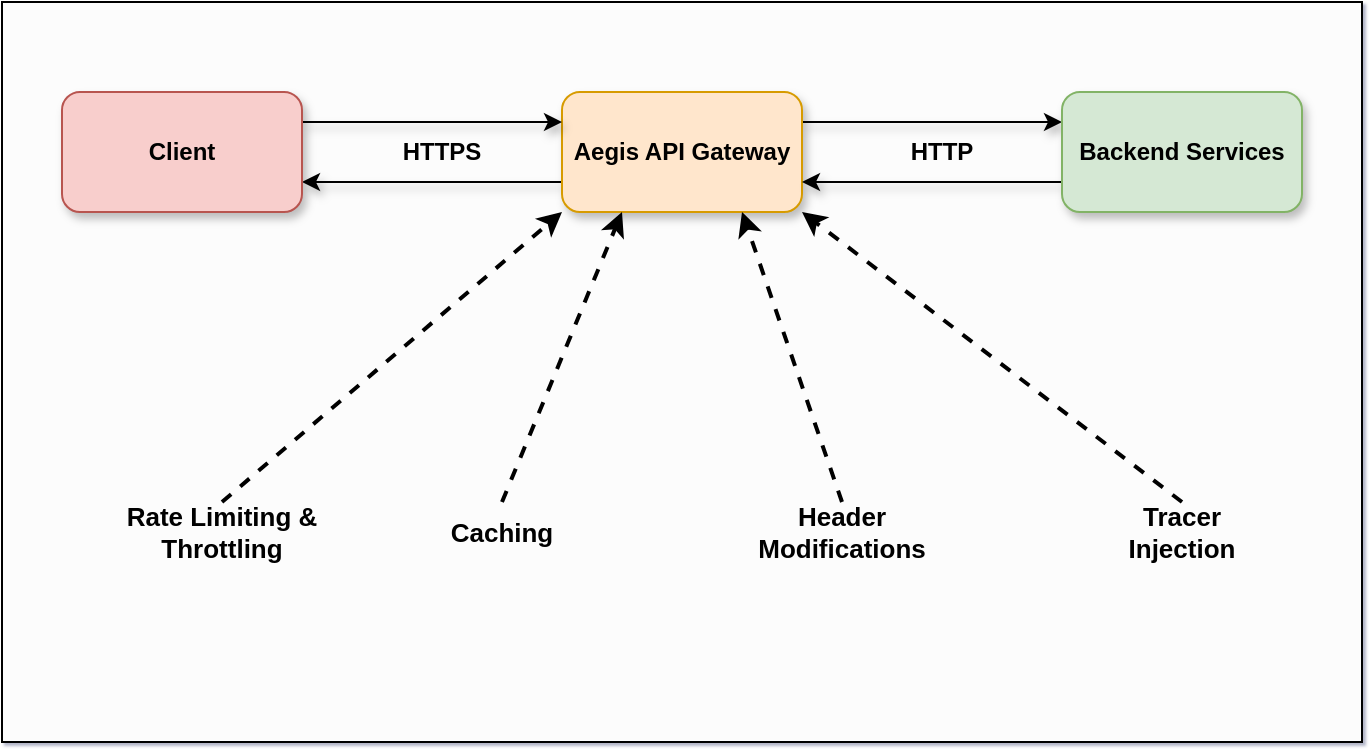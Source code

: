 <mxfile>
    <diagram id="ak7lTy2U5lJ3ArN7Nt3k" name="Page-1">
        <mxGraphModel dx="728" dy="692" grid="1" gridSize="10" guides="1" tooltips="1" connect="1" arrows="1" fold="1" page="1" pageScale="1" pageWidth="1169" pageHeight="827" background="none" math="0" shadow="1">
            <root>
                <mxCell id="0"/>
                <mxCell id="1" parent="0"/>
                <mxCell id="3" value="" style="rounded=0;whiteSpace=wrap;html=1;strokeWidth=1;fillColor=#FCFCFC;" vertex="1" parent="1">
                    <mxGeometry x="40" y="100" width="680" height="370" as="geometry"/>
                </mxCell>
                <mxCell id="9" style="edgeStyle=none;html=1;exitX=0;exitY=0.75;exitDx=0;exitDy=0;entryX=1;entryY=0.75;entryDx=0;entryDy=0;shadow=1;" edge="1" parent="1" source="5" target="7">
                    <mxGeometry relative="1" as="geometry"/>
                </mxCell>
                <mxCell id="10" style="edgeStyle=none;html=1;exitX=1;exitY=0.25;exitDx=0;exitDy=0;entryX=0;entryY=0.25;entryDx=0;entryDy=0;shadow=1;" edge="1" parent="1" source="5" target="6">
                    <mxGeometry relative="1" as="geometry"/>
                </mxCell>
                <mxCell id="5" value="" style="rounded=1;whiteSpace=wrap;html=1;fillColor=#ffe6cc;strokeColor=#d79b00;shadow=1;" vertex="1" parent="1">
                    <mxGeometry x="320" y="145" width="120" height="60" as="geometry"/>
                </mxCell>
                <mxCell id="11" style="edgeStyle=none;html=1;exitX=0;exitY=0.75;exitDx=0;exitDy=0;entryX=1;entryY=0.75;entryDx=0;entryDy=0;shadow=1;" edge="1" parent="1" source="6" target="5">
                    <mxGeometry relative="1" as="geometry"/>
                </mxCell>
                <mxCell id="6" value="" style="rounded=1;whiteSpace=wrap;html=1;fillColor=#d5e8d4;strokeColor=#82b366;shadow=1;" vertex="1" parent="1">
                    <mxGeometry x="570" y="145" width="120" height="60" as="geometry"/>
                </mxCell>
                <mxCell id="8" style="edgeStyle=none;html=1;exitX=1;exitY=0.5;exitDx=0;exitDy=0;entryX=0;entryY=0.5;entryDx=0;entryDy=0;shadow=1;" edge="1" parent="1">
                    <mxGeometry relative="1" as="geometry">
                        <mxPoint x="190" y="160" as="sourcePoint"/>
                        <mxPoint x="320" y="160" as="targetPoint"/>
                    </mxGeometry>
                </mxCell>
                <mxCell id="7" value="" style="rounded=1;whiteSpace=wrap;html=1;fillColor=#f8cecc;strokeColor=#b85450;shadow=1;" vertex="1" parent="1">
                    <mxGeometry x="70" y="145" width="120" height="60" as="geometry"/>
                </mxCell>
                <mxCell id="12" value="&lt;b&gt;HTTPS&lt;/b&gt;" style="text;html=1;align=center;verticalAlign=middle;whiteSpace=wrap;rounded=0;shadow=1;" vertex="1" parent="1">
                    <mxGeometry x="230" y="160" width="60" height="30" as="geometry"/>
                </mxCell>
                <mxCell id="13" value="&lt;b&gt;HTTP&lt;/b&gt;" style="text;html=1;align=center;verticalAlign=middle;whiteSpace=wrap;rounded=0;shadow=1;" vertex="1" parent="1">
                    <mxGeometry x="480" y="160" width="60" height="30" as="geometry"/>
                </mxCell>
                <mxCell id="14" value="&lt;b&gt;&lt;font&gt;Client&lt;/font&gt;&lt;/b&gt;" style="text;html=1;align=center;verticalAlign=middle;whiteSpace=wrap;rounded=0;fillColor=none;strokeColor=none;shadow=1;" vertex="1" parent="1">
                    <mxGeometry x="70" y="160" width="120" height="30" as="geometry"/>
                </mxCell>
                <mxCell id="15" value="&lt;b&gt;&lt;font&gt;Aegis API Gateway&lt;/font&gt;&lt;/b&gt;" style="text;html=1;align=center;verticalAlign=middle;whiteSpace=wrap;rounded=0;shadow=1;" vertex="1" parent="1">
                    <mxGeometry x="320" y="160" width="120" height="30" as="geometry"/>
                </mxCell>
                <mxCell id="16" value="&lt;b&gt;Backend Services&lt;/b&gt;" style="text;html=1;align=center;verticalAlign=middle;whiteSpace=wrap;rounded=0;shadow=1;" vertex="1" parent="1">
                    <mxGeometry x="570" y="160" width="120" height="30" as="geometry"/>
                </mxCell>
                <mxCell id="24" style="edgeStyle=none;html=1;exitX=0.5;exitY=0;exitDx=0;exitDy=0;entryX=0.75;entryY=1;entryDx=0;entryDy=0;dashed=1;strokeWidth=2;" edge="1" parent="1" source="17" target="5">
                    <mxGeometry relative="1" as="geometry"/>
                </mxCell>
                <mxCell id="17" value="&lt;b&gt;&lt;font style=&quot;font-size: 13px;&quot;&gt;Header Modifications&lt;/font&gt;&lt;/b&gt;" style="text;html=1;align=center;verticalAlign=middle;whiteSpace=wrap;rounded=0;" vertex="1" parent="1">
                    <mxGeometry x="420" y="350" width="80" height="30" as="geometry"/>
                </mxCell>
                <mxCell id="23" style="edgeStyle=none;html=1;exitX=0.5;exitY=0;exitDx=0;exitDy=0;entryX=0.25;entryY=1;entryDx=0;entryDy=0;dashed=1;strokeWidth=2;" edge="1" parent="1" source="18" target="5">
                    <mxGeometry relative="1" as="geometry"/>
                </mxCell>
                <mxCell id="18" value="&lt;b&gt;&lt;font style=&quot;font-size: 13px;&quot;&gt;Caching&lt;/font&gt;&lt;/b&gt;" style="text;html=1;align=center;verticalAlign=middle;whiteSpace=wrap;rounded=0;" vertex="1" parent="1">
                    <mxGeometry x="260" y="350" width="60" height="30" as="geometry"/>
                </mxCell>
                <mxCell id="22" style="edgeStyle=none;html=1;exitX=0.5;exitY=0;exitDx=0;exitDy=0;entryX=0;entryY=1;entryDx=0;entryDy=0;dashed=1;strokeWidth=2;" edge="1" parent="1" source="19" target="5">
                    <mxGeometry relative="1" as="geometry"/>
                </mxCell>
                <mxCell id="19" value="&lt;b&gt;&lt;font style=&quot;font-size: 13px;&quot;&gt;Rate Limiting &amp;amp; Throttling&lt;/font&gt;&lt;/b&gt;" style="text;html=1;align=center;verticalAlign=middle;whiteSpace=wrap;rounded=0;" vertex="1" parent="1">
                    <mxGeometry x="100" y="350" width="100" height="30" as="geometry"/>
                </mxCell>
                <mxCell id="25" style="edgeStyle=none;html=1;exitX=0.5;exitY=0;exitDx=0;exitDy=0;entryX=1;entryY=1;entryDx=0;entryDy=0;dashed=1;strokeWidth=2;" edge="1" parent="1" source="20" target="5">
                    <mxGeometry relative="1" as="geometry"/>
                </mxCell>
                <mxCell id="20" value="&lt;b&gt;&lt;font style=&quot;font-size: 13px;&quot;&gt;Tracer Injection&lt;/font&gt;&lt;/b&gt;" style="text;html=1;align=center;verticalAlign=middle;whiteSpace=wrap;rounded=0;" vertex="1" parent="1">
                    <mxGeometry x="600" y="350" width="60" height="30" as="geometry"/>
                </mxCell>
            </root>
        </mxGraphModel>
    </diagram>
</mxfile>